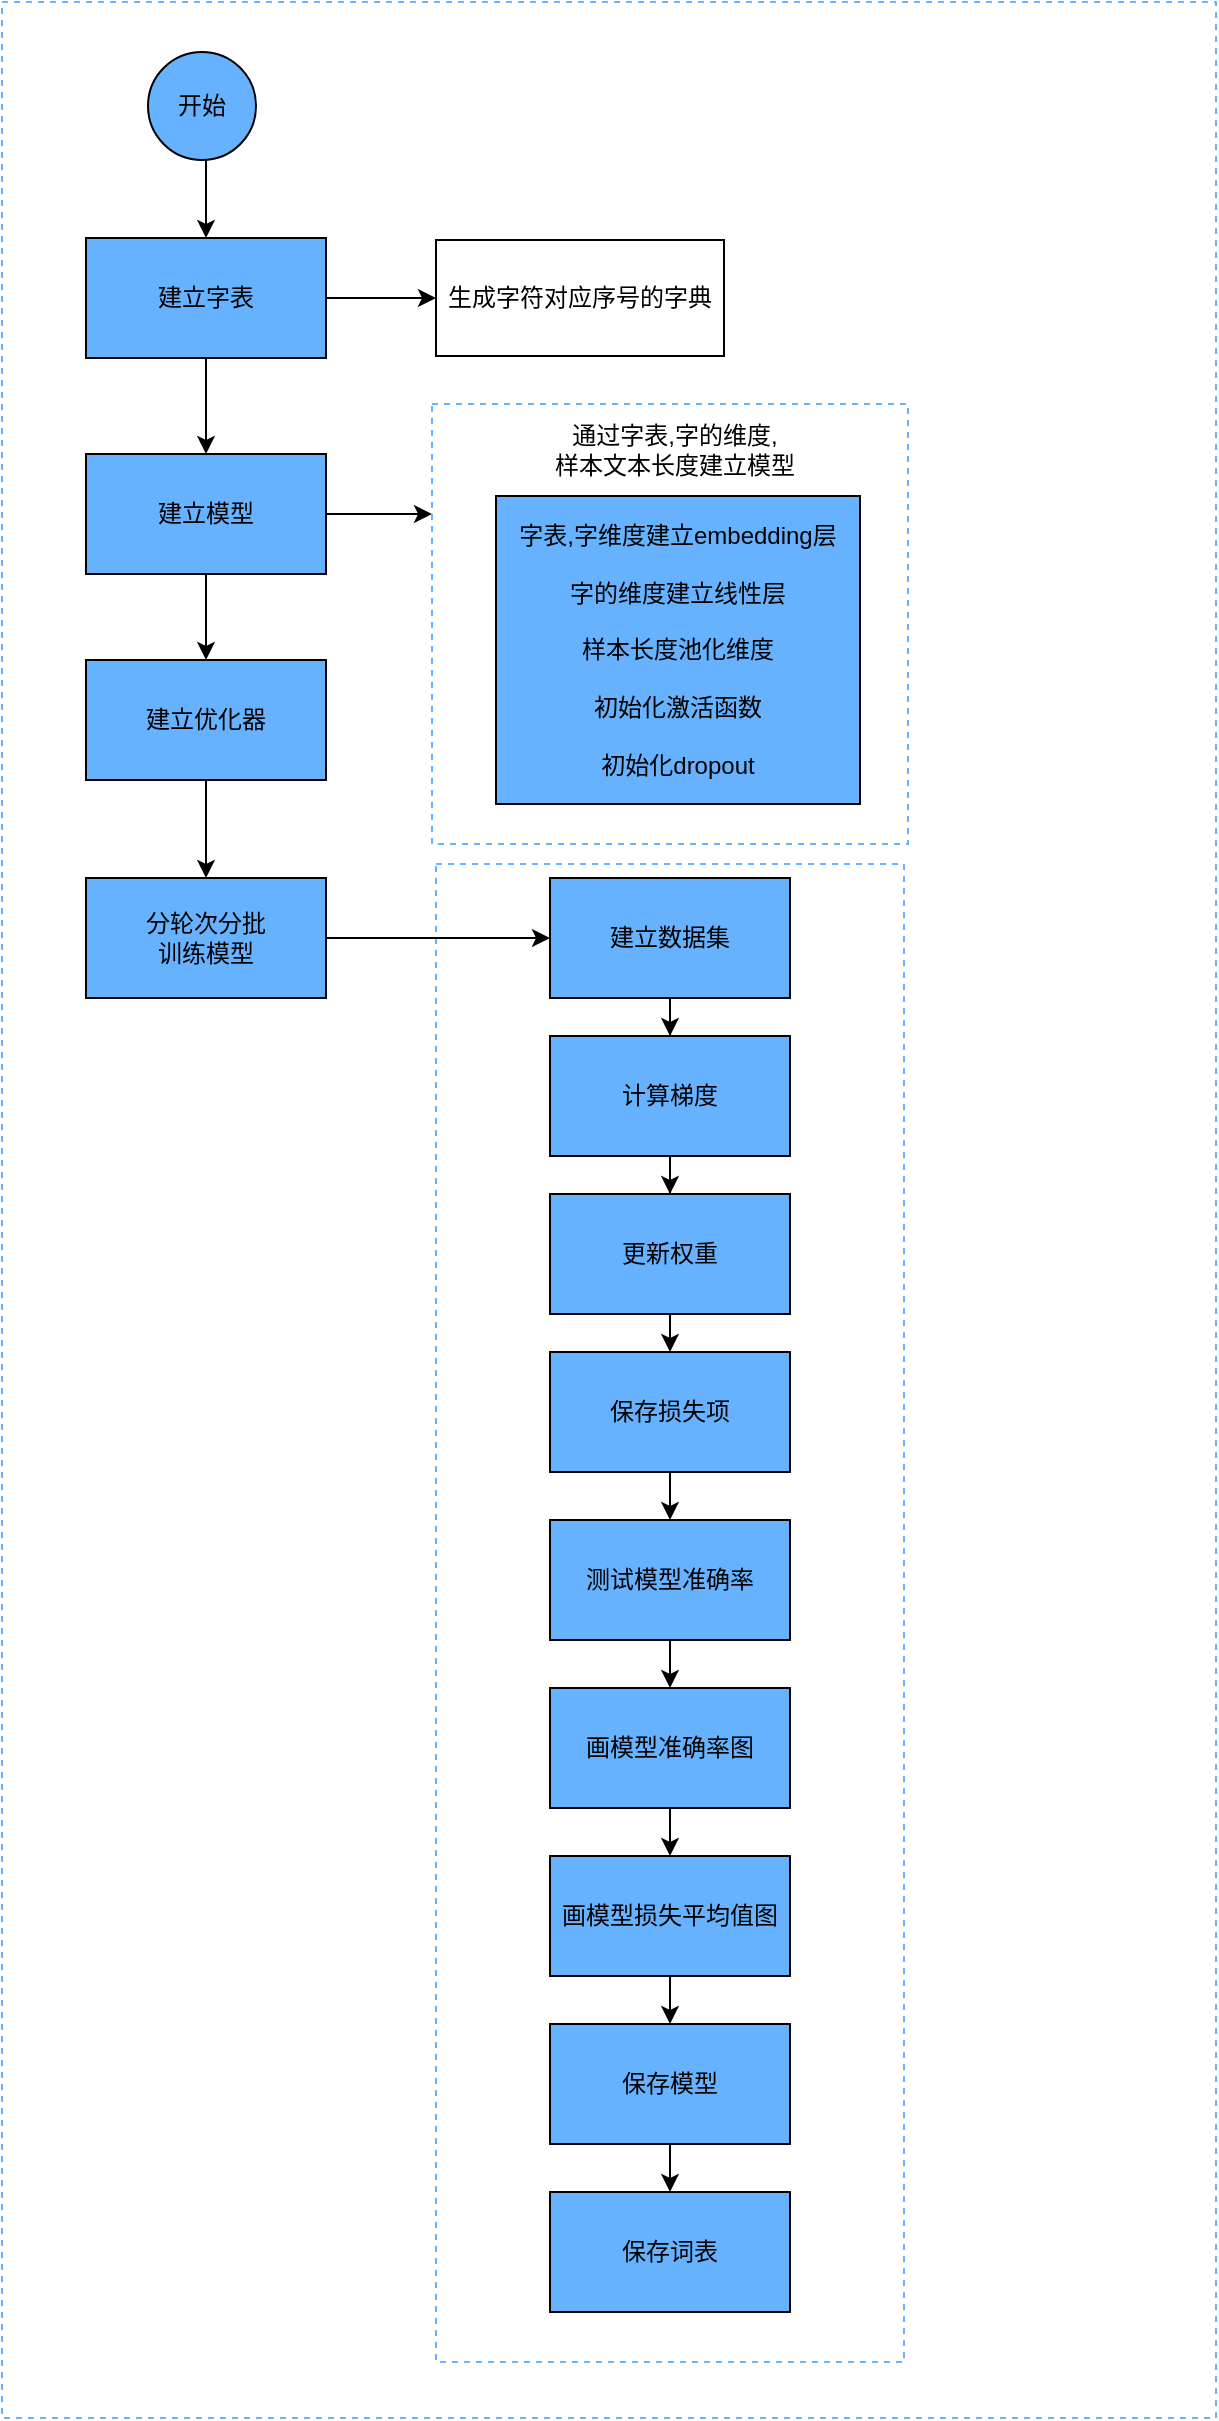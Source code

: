 <mxfile version="13.1.3">
    <diagram id="6hGFLwfOUW9BJ-s0fimq" name="Page-1">
        <mxGraphModel dx="898" dy="1722" grid="0" gridSize="10" guides="1" tooltips="1" connect="1" arrows="1" fold="1" page="1" pageScale="1" pageWidth="827" pageHeight="1169" background="#FFFFFF" math="0" shadow="0">
            <root>
                <mxCell id="0"/>
                <mxCell id="1" parent="0"/>
                <mxCell id="45" value="" style="rounded=0;whiteSpace=wrap;html=1;fillColor=#FFFFFF;dashed=1;strokeColor=#66B2FF;" vertex="1" parent="1">
                    <mxGeometry x="85" y="-1" width="607" height="1208" as="geometry"/>
                </mxCell>
                <mxCell id="44" value="" style="rounded=0;whiteSpace=wrap;html=1;fillColor=#FFFFFF;dashed=1;strokeColor=#66B2FF;" vertex="1" parent="1">
                    <mxGeometry x="302" y="430" width="234" height="749" as="geometry"/>
                </mxCell>
                <mxCell id="22" style="edgeStyle=orthogonalEdgeStyle;rounded=0;orthogonalLoop=1;jettySize=auto;html=1;exitX=0.5;exitY=1;exitDx=0;exitDy=0;entryX=0.5;entryY=0;entryDx=0;entryDy=0;strokeColor=#000000;" edge="1" parent="1" source="2" target="4">
                    <mxGeometry relative="1" as="geometry"/>
                </mxCell>
                <mxCell id="2" value="开始" style="ellipse;whiteSpace=wrap;html=1;aspect=fixed;fillColor=#66B2FF;" vertex="1" parent="1">
                    <mxGeometry x="158" y="24" width="54" height="54" as="geometry"/>
                </mxCell>
                <mxCell id="23" style="edgeStyle=orthogonalEdgeStyle;rounded=0;orthogonalLoop=1;jettySize=auto;html=1;exitX=0.5;exitY=1;exitDx=0;exitDy=0;strokeColor=#000000;" edge="1" parent="1" source="4" target="5">
                    <mxGeometry relative="1" as="geometry"/>
                </mxCell>
                <mxCell id="32" style="edgeStyle=orthogonalEdgeStyle;rounded=0;orthogonalLoop=1;jettySize=auto;html=1;exitX=1;exitY=0.5;exitDx=0;exitDy=0;entryX=0;entryY=0.5;entryDx=0;entryDy=0;strokeColor=#000000;" edge="1" parent="1" source="4" target="21">
                    <mxGeometry relative="1" as="geometry"/>
                </mxCell>
                <mxCell id="4" value="建立字表" style="rounded=0;whiteSpace=wrap;html=1;fillColor=#66B2FF;" vertex="1" parent="1">
                    <mxGeometry x="127" y="117" width="120" height="60" as="geometry"/>
                </mxCell>
                <mxCell id="24" style="edgeStyle=orthogonalEdgeStyle;rounded=0;orthogonalLoop=1;jettySize=auto;html=1;exitX=0.5;exitY=1;exitDx=0;exitDy=0;entryX=0.5;entryY=0;entryDx=0;entryDy=0;strokeColor=#000000;" edge="1" parent="1" source="5" target="6">
                    <mxGeometry relative="1" as="geometry"/>
                </mxCell>
                <mxCell id="33" style="edgeStyle=orthogonalEdgeStyle;rounded=0;orthogonalLoop=1;jettySize=auto;html=1;exitX=1;exitY=0.5;exitDx=0;exitDy=0;entryX=0;entryY=0.25;entryDx=0;entryDy=0;strokeColor=#000000;" edge="1" parent="1" source="5" target="26">
                    <mxGeometry relative="1" as="geometry"/>
                </mxCell>
                <mxCell id="5" value="建立模型" style="rounded=0;whiteSpace=wrap;html=1;fillColor=#66B2FF;" vertex="1" parent="1">
                    <mxGeometry x="127" y="225" width="120" height="60" as="geometry"/>
                </mxCell>
                <mxCell id="25" style="edgeStyle=orthogonalEdgeStyle;rounded=0;orthogonalLoop=1;jettySize=auto;html=1;exitX=0.5;exitY=1;exitDx=0;exitDy=0;entryX=0.5;entryY=0;entryDx=0;entryDy=0;strokeColor=#000000;" edge="1" parent="1" source="6" target="8">
                    <mxGeometry relative="1" as="geometry"/>
                </mxCell>
                <mxCell id="6" value="建立优化器" style="rounded=0;whiteSpace=wrap;html=1;fillColor=#66B2FF;" vertex="1" parent="1">
                    <mxGeometry x="127" y="328" width="120" height="60" as="geometry"/>
                </mxCell>
                <mxCell id="35" style="edgeStyle=orthogonalEdgeStyle;rounded=0;orthogonalLoop=1;jettySize=auto;html=1;exitX=1;exitY=0.5;exitDx=0;exitDy=0;entryX=0;entryY=0.5;entryDx=0;entryDy=0;strokeColor=#000000;" edge="1" parent="1" source="8" target="10">
                    <mxGeometry relative="1" as="geometry"/>
                </mxCell>
                <mxCell id="8" value="分轮次分批&lt;br&gt;训练模型" style="rounded=0;whiteSpace=wrap;html=1;fillColor=#66B2FF;" vertex="1" parent="1">
                    <mxGeometry x="127" y="437" width="120" height="60" as="geometry"/>
                </mxCell>
                <mxCell id="36" style="edgeStyle=orthogonalEdgeStyle;rounded=0;orthogonalLoop=1;jettySize=auto;html=1;exitX=0.5;exitY=1;exitDx=0;exitDy=0;strokeColor=#000000;" edge="1" parent="1" source="10" target="11">
                    <mxGeometry relative="1" as="geometry"/>
                </mxCell>
                <mxCell id="10" value="建立数据集" style="rounded=0;whiteSpace=wrap;html=1;fillColor=#66B2FF;" vertex="1" parent="1">
                    <mxGeometry x="359" y="437" width="120" height="60" as="geometry"/>
                </mxCell>
                <mxCell id="37" style="edgeStyle=orthogonalEdgeStyle;rounded=0;orthogonalLoop=1;jettySize=auto;html=1;exitX=0.5;exitY=1;exitDx=0;exitDy=0;strokeColor=#000000;" edge="1" parent="1" source="11" target="12">
                    <mxGeometry relative="1" as="geometry"/>
                </mxCell>
                <mxCell id="11" value="计算梯度" style="rounded=0;whiteSpace=wrap;html=1;fillColor=#66B2FF;" vertex="1" parent="1">
                    <mxGeometry x="359" y="516" width="120" height="60" as="geometry"/>
                </mxCell>
                <mxCell id="38" style="edgeStyle=orthogonalEdgeStyle;rounded=0;orthogonalLoop=1;jettySize=auto;html=1;exitX=0.5;exitY=1;exitDx=0;exitDy=0;entryX=0.5;entryY=0;entryDx=0;entryDy=0;strokeColor=#000000;" edge="1" parent="1" source="12" target="13">
                    <mxGeometry relative="1" as="geometry"/>
                </mxCell>
                <mxCell id="12" value="更新权重" style="rounded=0;whiteSpace=wrap;html=1;fillColor=#66B2FF;" vertex="1" parent="1">
                    <mxGeometry x="359" y="595" width="120" height="60" as="geometry"/>
                </mxCell>
                <mxCell id="39" style="edgeStyle=orthogonalEdgeStyle;rounded=0;orthogonalLoop=1;jettySize=auto;html=1;exitX=0.5;exitY=1;exitDx=0;exitDy=0;strokeColor=#000000;" edge="1" parent="1" source="13" target="14">
                    <mxGeometry relative="1" as="geometry"/>
                </mxCell>
                <mxCell id="13" value="保存损失项" style="rounded=0;whiteSpace=wrap;html=1;fillColor=#66B2FF;" vertex="1" parent="1">
                    <mxGeometry x="359" y="674" width="120" height="60" as="geometry"/>
                </mxCell>
                <mxCell id="40" style="edgeStyle=orthogonalEdgeStyle;rounded=0;orthogonalLoop=1;jettySize=auto;html=1;exitX=0.5;exitY=1;exitDx=0;exitDy=0;strokeColor=#000000;" edge="1" parent="1" source="14" target="15">
                    <mxGeometry relative="1" as="geometry"/>
                </mxCell>
                <mxCell id="14" value="测试模型准确率" style="rounded=0;whiteSpace=wrap;html=1;fillColor=#66B2FF;" vertex="1" parent="1">
                    <mxGeometry x="359" y="758" width="120" height="60" as="geometry"/>
                </mxCell>
                <mxCell id="41" style="edgeStyle=orthogonalEdgeStyle;rounded=0;orthogonalLoop=1;jettySize=auto;html=1;exitX=0.5;exitY=1;exitDx=0;exitDy=0;strokeColor=#000000;" edge="1" parent="1" source="15" target="18">
                    <mxGeometry relative="1" as="geometry"/>
                </mxCell>
                <mxCell id="15" value="画模型准确率图" style="rounded=0;whiteSpace=wrap;html=1;fillColor=#66B2FF;" vertex="1" parent="1">
                    <mxGeometry x="359" y="842" width="120" height="60" as="geometry"/>
                </mxCell>
                <mxCell id="42" style="edgeStyle=orthogonalEdgeStyle;rounded=0;orthogonalLoop=1;jettySize=auto;html=1;exitX=0.5;exitY=1;exitDx=0;exitDy=0;strokeColor=#000000;" edge="1" parent="1" source="18" target="19">
                    <mxGeometry relative="1" as="geometry"/>
                </mxCell>
                <mxCell id="18" value="画模型损失平均值图" style="rounded=0;whiteSpace=wrap;html=1;fillColor=#66B2FF;" vertex="1" parent="1">
                    <mxGeometry x="359" y="926" width="120" height="60" as="geometry"/>
                </mxCell>
                <mxCell id="43" style="edgeStyle=orthogonalEdgeStyle;rounded=0;orthogonalLoop=1;jettySize=auto;html=1;exitX=0.5;exitY=1;exitDx=0;exitDy=0;entryX=0.5;entryY=0;entryDx=0;entryDy=0;strokeColor=#000000;" edge="1" parent="1" source="19" target="20">
                    <mxGeometry relative="1" as="geometry"/>
                </mxCell>
                <mxCell id="19" value="保存模型" style="rounded=0;whiteSpace=wrap;html=1;fillColor=#66B2FF;" vertex="1" parent="1">
                    <mxGeometry x="359" y="1010" width="120" height="60" as="geometry"/>
                </mxCell>
                <mxCell id="20" value="保存词表" style="rounded=0;whiteSpace=wrap;html=1;fillColor=#66B2FF;" vertex="1" parent="1">
                    <mxGeometry x="359" y="1094" width="120" height="60" as="geometry"/>
                </mxCell>
                <mxCell id="21" value="&lt;font color=&quot;#000000&quot;&gt;生成字符对应序号的字典&lt;/font&gt;" style="rounded=0;whiteSpace=wrap;html=1;fillColor=#FFFFFF;" vertex="1" parent="1">
                    <mxGeometry x="302" y="118" width="144" height="58" as="geometry"/>
                </mxCell>
                <mxCell id="26" value="" style="rounded=0;whiteSpace=wrap;html=1;fillColor=#FFFFFF;dashed=1;strokeColor=#66B2FF;" vertex="1" parent="1">
                    <mxGeometry x="300" y="200" width="238" height="220" as="geometry"/>
                </mxCell>
                <mxCell id="28" value="字表,字维度建立embedding层&lt;br&gt;&lt;br&gt;字的维度建立线性层&lt;br&gt;&lt;br&gt;样本长度池化维度&lt;br&gt;&lt;br&gt;初始化激活函数&lt;br&gt;&lt;br&gt;初始化dropout" style="rounded=0;whiteSpace=wrap;html=1;fillColor=#66B2FF;" vertex="1" parent="1">
                    <mxGeometry x="332" y="246" width="182" height="154" as="geometry"/>
                </mxCell>
                <mxCell id="31" value="&lt;span style=&quot;color: rgb(0 , 0 , 0)&quot;&gt;通过字表,字的维度,&lt;/span&gt;&lt;br style=&quot;color: rgb(0 , 0 , 0)&quot;&gt;&lt;span style=&quot;color: rgb(0 , 0 , 0)&quot;&gt;样本文本长度建立模型&lt;/span&gt;" style="text;html=1;align=center;verticalAlign=middle;resizable=0;points=[];autosize=1;" vertex="1" parent="1">
                    <mxGeometry x="356" y="207" width="130" height="32" as="geometry"/>
                </mxCell>
            </root>
        </mxGraphModel>
    </diagram>
</mxfile>